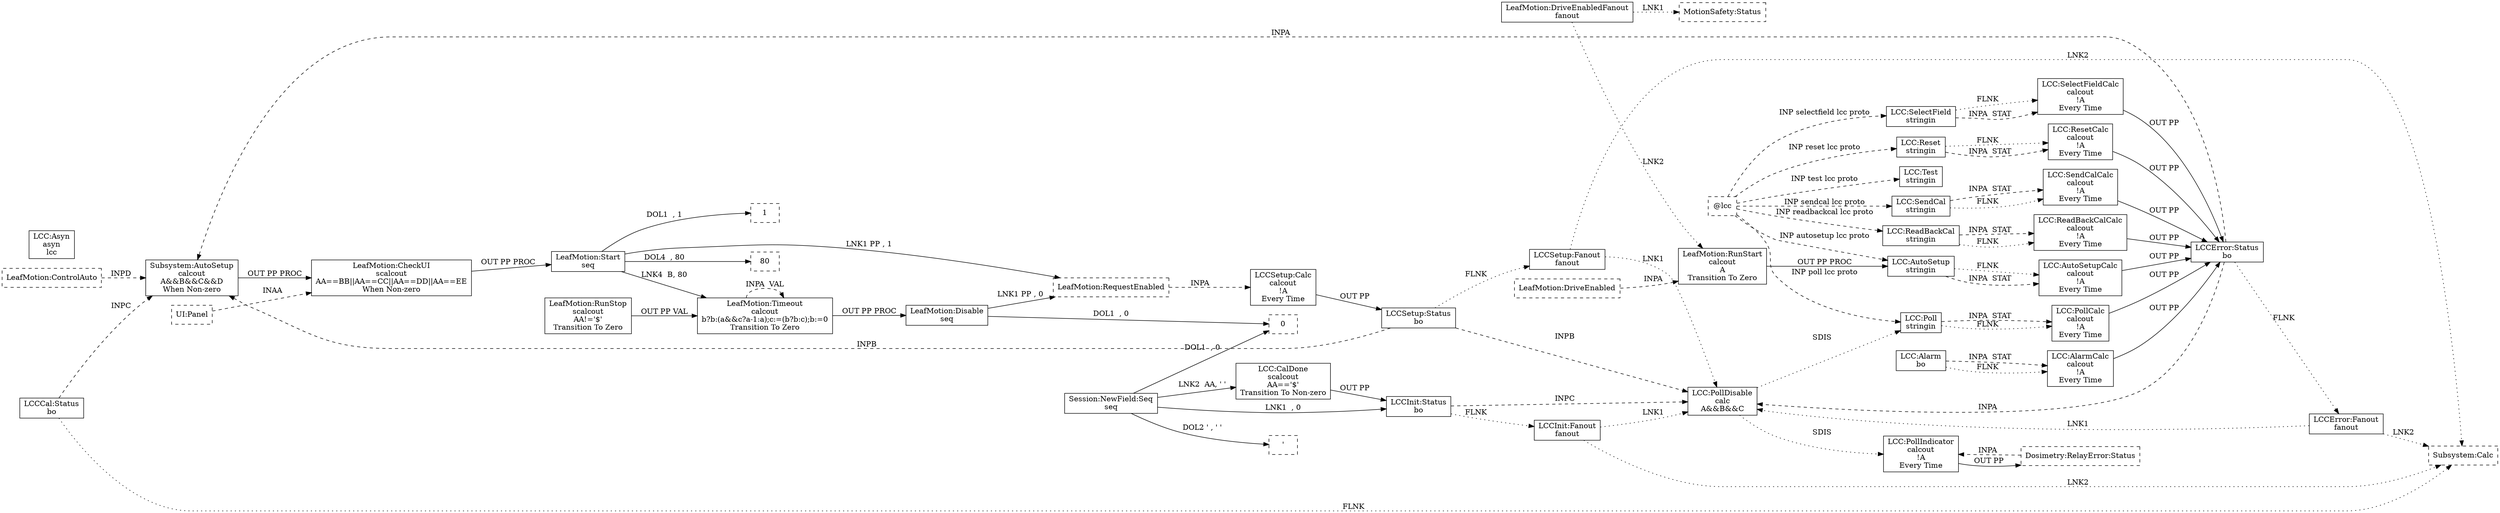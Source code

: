 digraph collimator_setup_merged {
  rankdir=LR;

  "Subsystem:AutoSetup" [ shape=box, label="Subsystem:AutoSetup\ncalcout\nA&&B&&C&&D\nWhen Non-zero" ]
  "LCCCal:Status" -> "Subsystem:AutoSetup" [ label="INPC  ", style="dashed" ]
  "LCCSetup:Status" -> "Subsystem:AutoSetup" [ label="INPB  ", style="dashed" ]
  "LeafMotion:ControlAuto" -> "Subsystem:AutoSetup" [ label="INPD  ", style="dashed" ]
  "LCCError:Status" -> "Subsystem:AutoSetup" [ label="INPA  ", style="dashed" ]
  "Subsystem:AutoSetup" -> "LeafMotion:CheckUI" [ label="OUT PP PROC", style="solid" ]
  "LeafMotion:CheckUI" [ shape=box, label="LeafMotion:CheckUI\nscalcout\nAA==BB||AA==CC||AA==DD||AA==EE\nWhen Non-zero" ]
  "LeafMotion:CheckUI" -> "LeafMotion:Start" [ label="OUT PP PROC", style="solid" ]
  "UI:Panel" -> "LeafMotion:CheckUI" [ label="INAA  ", style="dashed" ]
  "LeafMotion:Start" [ shape=box, label="LeafMotion:Start\nseq" ]
  "LeafMotion:Start" -> "LeafMotion:RequestEnabled" [ label="LNK1 PP , 1", style="solid" ]
  "LeafMotion:Start" -> "LeafMotion:Timeout" [ label="LNK4  B, 80", style="solid" ]
  "LeafMotion:Start" -> "1" [ label="DOL1  , 1", style="solid" ]
  "LeafMotion:Start" -> "80" [ label="DOL4  , 80", style="solid" ]
  "LeafMotion:DriveEnabledFanout" [ shape=box, label="LeafMotion:DriveEnabledFanout\nfanout" ]
  "LeafMotion:DriveEnabledFanout" -> "MotionSafety:Status" [ label="LNK1  ", style="dotted" ]
  "LeafMotion:DriveEnabledFanout" -> "LeafMotion:RunStart" [ label="LNK2  ", style="dotted" ]
  "LeafMotion:RunStart" [ shape=box, label="LeafMotion:RunStart\ncalcout\nA\nTransition To Zero" ]
  "LeafMotion:DriveEnabled" -> "LeafMotion:RunStart" [ label="INPA  ", style="dashed" ]
  "LeafMotion:RunStart" -> "LCC:AutoSetup" [ label="OUT PP PROC", style="solid" ]
  "LeafMotion:RunStop" [ shape=box, label="LeafMotion:RunStop\nscalcout\nAA!='$'\nTransition To Zero" ]
  "LeafMotion:RunStop" -> "LeafMotion:Timeout" [ label="OUT PP VAL", style="solid" ]
  "LeafMotion:Timeout" [ shape=box, label="LeafMotion:Timeout\ncalcout\nb?b:(a&&c?a-1:a);c:=(b?b:c);b:=0\nTransition To Zero" ]
  "LeafMotion:Timeout" -> "LeafMotion:Timeout" [ label="INPA  VAL", style="dashed" ]
  "LeafMotion:Timeout" -> "LeafMotion:Disable" [ label="OUT PP PROC", style="solid" ]
  "LeafMotion:Disable" [ shape=box, label="LeafMotion:Disable\nseq" ]
  "LeafMotion:Disable" -> "0" [ label="DOL1  , 0", style="solid" ]
  "LeafMotion:Disable" -> "LeafMotion:RequestEnabled" [ label="LNK1 PP , 0", style="solid" ]
  "LCCSetup:Calc" [ shape=box, label="LCCSetup:Calc\ncalcout\n!A\nEvery Time" ]
  "LeafMotion:RequestEnabled" -> "LCCSetup:Calc" [ label="INPA  ", style="dashed" ]
  "LCCSetup:Calc" -> "LCCSetup:Status" [ label="OUT PP ", style="solid" ]
  "LCC:Asyn" [ shape=box, label="LCC:Asyn\nasyn\nlcc" ]
  "LCC:Test" [ shape=box, label="LCC:Test\nstringin" ]
  "@lcc" -> "LCC:Test" [ label="INP test lcc proto", style="dashed" ]
  "LCC:Reset" [ shape=box, label="LCC:Reset\nstringin" ]
  "@lcc" -> "LCC:Reset" [ label="INP reset lcc proto", style="dashed" ]
  "LCC:Reset" -> "LCC:ResetCalc" [ label="FLNK  ", style="dotted" ]
  "LCC:PollDisable" [ shape=box, label="LCC:PollDisable\ncalc\nA&&B&&C" ]
  "LCCInit:Status" -> "LCC:PollDisable" [ label="INPC  ", style="dashed" ]
  "LCCSetup:Status" -> "LCC:PollDisable" [ label="INPB  ", style="dashed" ]
  "LCCError:Status" -> "LCC:PollDisable" [ label="INPA  ", style="dashed" ]
  "LCC:Poll" [ shape=box, label="LCC:Poll\nstringin" ]
  "@lcc" -> "LCC:Poll" [ label="INP poll lcc proto", style="dashed" ]
  "LCC:PollDisable" -> "LCC:Poll" [ label="SDIS  ", style="dotted" ]
  "LCC:Poll" -> "LCC:PollCalc" [ label="FLNK  ", style="dotted" ]
  "LCC:PollIndicator" [ shape=box, label="LCC:PollIndicator\ncalcout\n!A\nEvery Time" ]
  "LCC:PollDisable" -> "LCC:PollIndicator" [ label="SDIS  ", style="dotted" ]
  "Dosimetry:RelayError:Status" -> "LCC:PollIndicator" [ label="INPA  ", style="dashed" ]
  "LCC:PollIndicator" -> "Dosimetry:RelayError:Status" [ label="OUT PP ", style="solid" ]
  "LCC:SendCal" [ shape=box, label="LCC:SendCal\nstringin" ]
  "@lcc" -> "LCC:SendCal" [ label="INP sendcal lcc proto", style="dashed" ]
  "LCC:SendCal" -> "LCC:SendCalCalc" [ label="FLNK  ", style="dotted" ]
  "LCC:ReadBackCal" [ shape=box, label="LCC:ReadBackCal\nstringin" ]
  "@lcc" -> "LCC:ReadBackCal" [ label="INP readbackcal lcc proto", style="dashed" ]
  "LCC:ReadBackCal" -> "LCC:ReadBackCalCalc" [ label="FLNK  ", style="dotted" ]
  "LCC:SelectField" [ shape=box, label="LCC:SelectField\nstringin" ]
  "@lcc" -> "LCC:SelectField" [ label="INP selectfield lcc proto", style="dashed" ]
  "LCC:SelectField" -> "LCC:SelectFieldCalc" [ label="FLNK  ", style="dotted" ]
  "LCC:AutoSetup" [ shape=box, label="LCC:AutoSetup\nstringin" ]
  "@lcc" -> "LCC:AutoSetup" [ label="INP autosetup lcc proto", style="dashed" ]
  "LCC:AutoSetup" -> "LCC:AutoSetupCalc" [ label="FLNK  ", style="dotted" ]
  "LCC:ResetCalc" [ shape=box, label="LCC:ResetCalc\ncalcout\n!A\nEvery Time" ]
  "LCC:Reset" -> "LCC:ResetCalc" [ label="INPA  STAT", style="dashed" ]
  "LCC:ResetCalc" -> "LCCError:Status" [ label="OUT PP ", style="solid" ]
  "LCC:PollCalc" [ shape=box, label="LCC:PollCalc\ncalcout\n!A\nEvery Time" ]
  "LCC:Poll" -> "LCC:PollCalc" [ label="INPA  STAT", style="dashed" ]
  "LCC:PollCalc" -> "LCCError:Status" [ label="OUT PP ", style="solid" ]
  "LCC:SendCalCalc" [ shape=box, label="LCC:SendCalCalc\ncalcout\n!A\nEvery Time" ]
  "LCC:SendCal" -> "LCC:SendCalCalc" [ label="INPA  STAT", style="dashed" ]
  "LCC:SendCalCalc" -> "LCCError:Status" [ label="OUT PP ", style="solid" ]
  "LCC:ReadBackCalCalc" [ shape=box, label="LCC:ReadBackCalCalc\ncalcout\n!A\nEvery Time" ]
  "LCC:ReadBackCal" -> "LCC:ReadBackCalCalc" [ label="INPA  STAT", style="dashed" ]
  "LCC:ReadBackCalCalc" -> "LCCError:Status" [ label="OUT PP ", style="solid" ]
  "LCC:SelectFieldCalc" [ shape=box, label="LCC:SelectFieldCalc\ncalcout\n!A\nEvery Time" ]
  "LCC:SelectField" -> "LCC:SelectFieldCalc" [ label="INPA  STAT", style="dashed" ]
  "LCC:SelectFieldCalc" -> "LCCError:Status" [ label="OUT PP ", style="solid" ]
  "LCC:AutoSetupCalc" [ shape=box, label="LCC:AutoSetupCalc\ncalcout\n!A\nEvery Time" ]
  "LCC:AutoSetup" -> "LCC:AutoSetupCalc" [ label="INPA  STAT", style="dashed" ]
  "LCC:AutoSetupCalc" -> "LCCError:Status" [ label="OUT PP ", style="solid" ]
  "LCC:Alarm" [ shape=box, label="LCC:Alarm\nbo" ]
  "LCC:Alarm" -> "LCC:AlarmCalc" [ label="FLNK  ", style="dotted" ]
  "LCC:AlarmCalc" [ shape=box, label="LCC:AlarmCalc\ncalcout\n!A\nEvery Time" ]
  "LCC:Alarm" -> "LCC:AlarmCalc" [ label="INPA  STAT", style="dashed" ]
  "LCC:AlarmCalc" -> "LCCError:Status" [ label="OUT PP ", style="solid" ]
  "LCCError:Status" [ shape=box, label="LCCError:Status\nbo" ]
  "LCCError:Status" -> "LCCError:Fanout" [ label="FLNK  ", style="dotted" ]
  "LCCError:Fanout" [ shape=box, label="LCCError:Fanout\nfanout" ]
  "LCCError:Fanout" -> "LCC:PollDisable" [ label="LNK1  ", style="dotted" ]
  "LCCError:Fanout" -> "Subsystem:Calc" [ label="LNK2  ", style="dotted" ]
  "LCCSetup:Status" [ shape=box, label="LCCSetup:Status\nbo" ]
  "LCCSetup:Status" -> "LCCSetup:Fanout" [ label="FLNK  ", style="dotted" ]
  "LCCSetup:Fanout" [ shape=box, label="LCCSetup:Fanout\nfanout" ]
  "LCCSetup:Fanout" -> "LCC:PollDisable" [ label="LNK1  ", style="dotted" ]
  "LCCSetup:Fanout" -> "Subsystem:Calc" [ label="LNK2  ", style="dotted" ]
  "LCCCal:Status" [ shape=box, label="LCCCal:Status\nbo" ]
  "LCCCal:Status" -> "Subsystem:Calc" [ label="FLNK  ", style="dotted" ]
  "LCCInit:Status" [ shape=box, label="LCCInit:Status\nbo" ]
  "LCCInit:Status" -> "LCCInit:Fanout" [ label="FLNK  ", style="dotted" ]
  "LCCInit:Fanout" [ shape=box, label="LCCInit:Fanout\nfanout" ]
  "LCCInit:Fanout" -> "LCC:PollDisable" [ label="LNK1  ", style="dotted" ]
  "LCCInit:Fanout" -> "Subsystem:Calc" [ label="LNK2  ", style="dotted" ]
  "Session:NewField:Seq" [ shape=box, label="Session:NewField:Seq\nseq" ]
  "Session:NewField:Seq" -> "LCCInit:Status" [ label="LNK1  , 0", style="solid" ]
  "Session:NewField:Seq" -> "LCC:CalDone" [ label="LNK2  AA, ' '", style="solid" ]
  "Session:NewField:Seq" -> "'" [ label="DOL2 ' , ' '", style="solid" ]
  "Session:NewField:Seq" -> "0" [ label="DOL1  , 0", style="solid" ]
  "LCC:CalDone" [ shape=box, label="LCC:CalDone\nscalcout\nAA=='$'\nTransition To Non-zero" ]
  "LCC:CalDone" -> "LCCInit:Status" [ label="OUT PP ", style="solid" ]
  "Subsystem:Calc" [ shape=box, style=dashed ]
  "'" [ shape=box, style=dashed ]
  "Dosimetry:RelayError:Status" [ shape=box, style=dashed ]
  "UI:Panel" [ shape=box, style=dashed ]
  "MotionSafety:Status" [ shape=box, style=dashed ]
  "LeafMotion:ControlAuto" [ shape=box, style=dashed ]
  "LeafMotion:RequestEnabled" [ shape=box, style=dashed ]
  "1" [ shape=box, style=dashed ]
  "0" [ shape=box, style=dashed ]
  "@lcc" [ shape=box, style=dashed ]
  "80" [ shape=box, style=dashed ]
  "LeafMotion:DriveEnabled" [ shape=box, style=dashed ]

}
